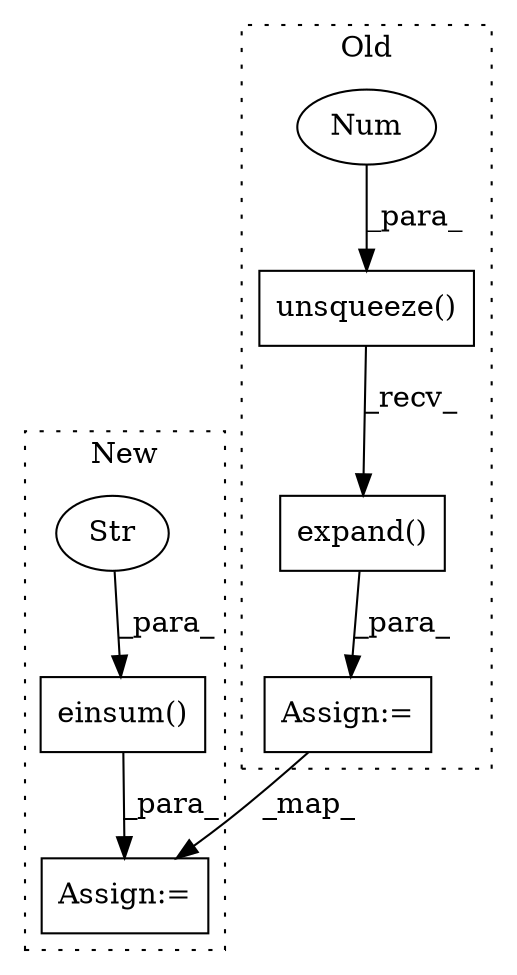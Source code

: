 digraph G {
subgraph cluster0 {
1 [label="expand()" a="75" s="10099,10145" l="35,1" shape="box"];
5 [label="Assign:=" a="68" s="10356" l="3" shape="box"];
6 [label="unsqueeze()" a="75" s="10099,10125" l="25,1" shape="box"];
7 [label="Num" a="76" s="10124" l="1" shape="ellipse"];
label = "Old";
style="dotted";
}
subgraph cluster1 {
2 [label="einsum()" a="75" s="10740,10786" l="13,1" shape="box"];
3 [label="Str" a="66" s="10753" l="11" shape="ellipse"];
4 [label="Assign:=" a="68" s="10737" l="3" shape="box"];
label = "New";
style="dotted";
}
1 -> 5 [label="_para_"];
2 -> 4 [label="_para_"];
3 -> 2 [label="_para_"];
5 -> 4 [label="_map_"];
6 -> 1 [label="_recv_"];
7 -> 6 [label="_para_"];
}